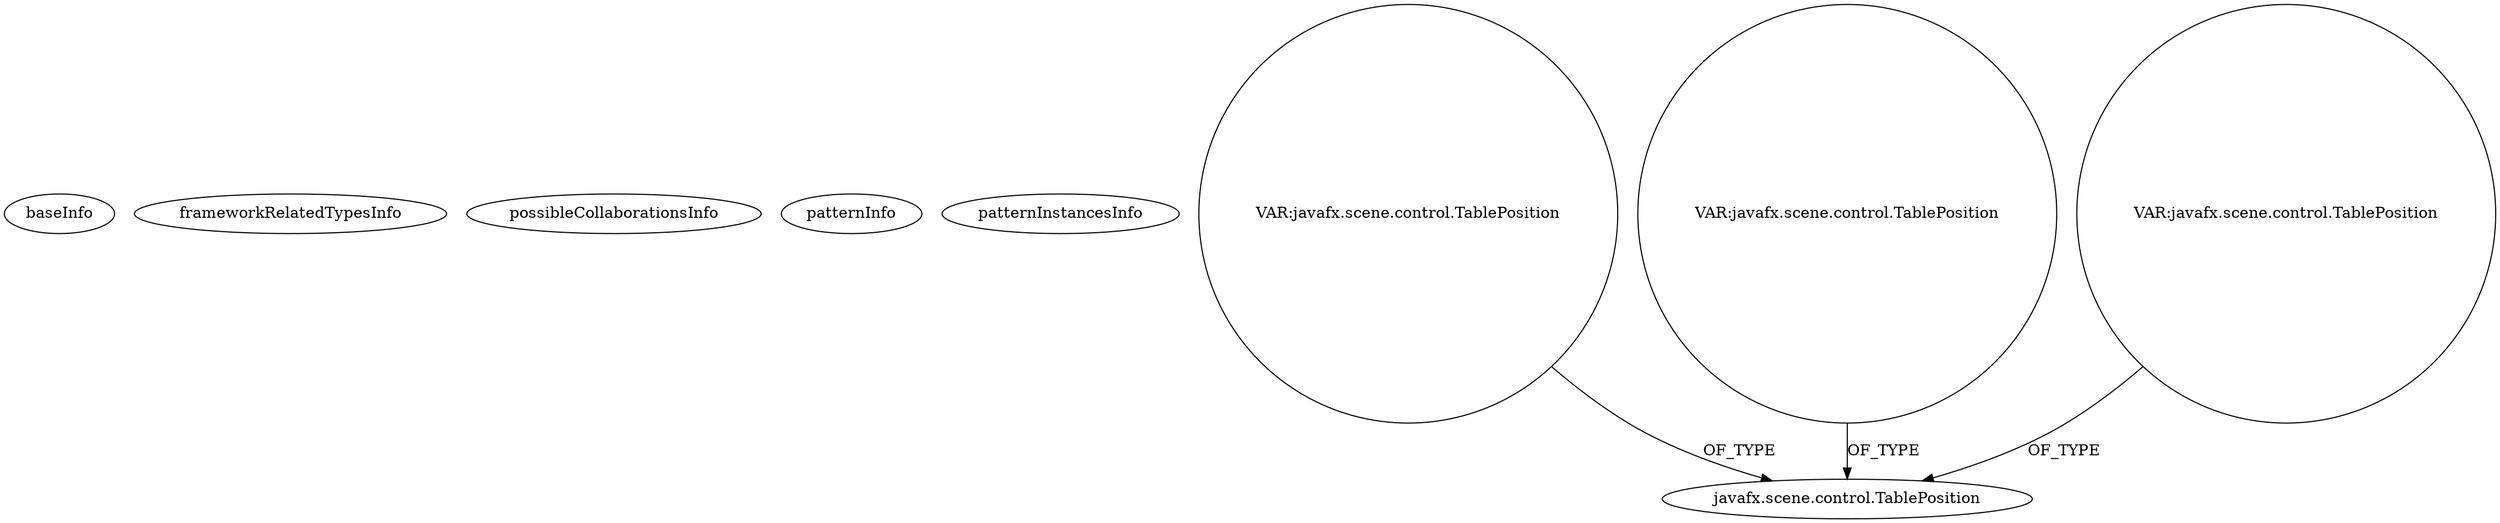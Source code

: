 digraph {
baseInfo[graphId=2001,category="pattern",isAnonymous=false,possibleRelation=false]
frameworkRelatedTypesInfo[]
possibleCollaborationsInfo[]
patternInfo[frequency=2.0,patternRootClient=null]
patternInstancesInfo[0="svadlamudi-GaussJordanElimination~/svadlamudi-GaussJordanElimination/GaussJordanElimination-master/src/gauss/jordan/elimination/EditingTableCell.java~EditingTableCell~4374",1="gleba-cppoints~/gleba-cppoints/cppoints-master/src/cpapp/view/EditTableController.java~EditTableController~2746"]
110[label="javafx.scene.control.TablePosition",vertexType="FRAMEWORK_CLASS_TYPE",isFrameworkType=false]
164[label="VAR:javafx.scene.control.TablePosition",vertexType="VARIABLE_EXPRESION",isFrameworkType=false,shape=circle]
176[label="VAR:javafx.scene.control.TablePosition",vertexType="VARIABLE_EXPRESION",isFrameworkType=false,shape=circle]
224[label="VAR:javafx.scene.control.TablePosition",vertexType="VARIABLE_EXPRESION",isFrameworkType=false,shape=circle]
164->110[label="OF_TYPE"]
224->110[label="OF_TYPE"]
176->110[label="OF_TYPE"]
}
